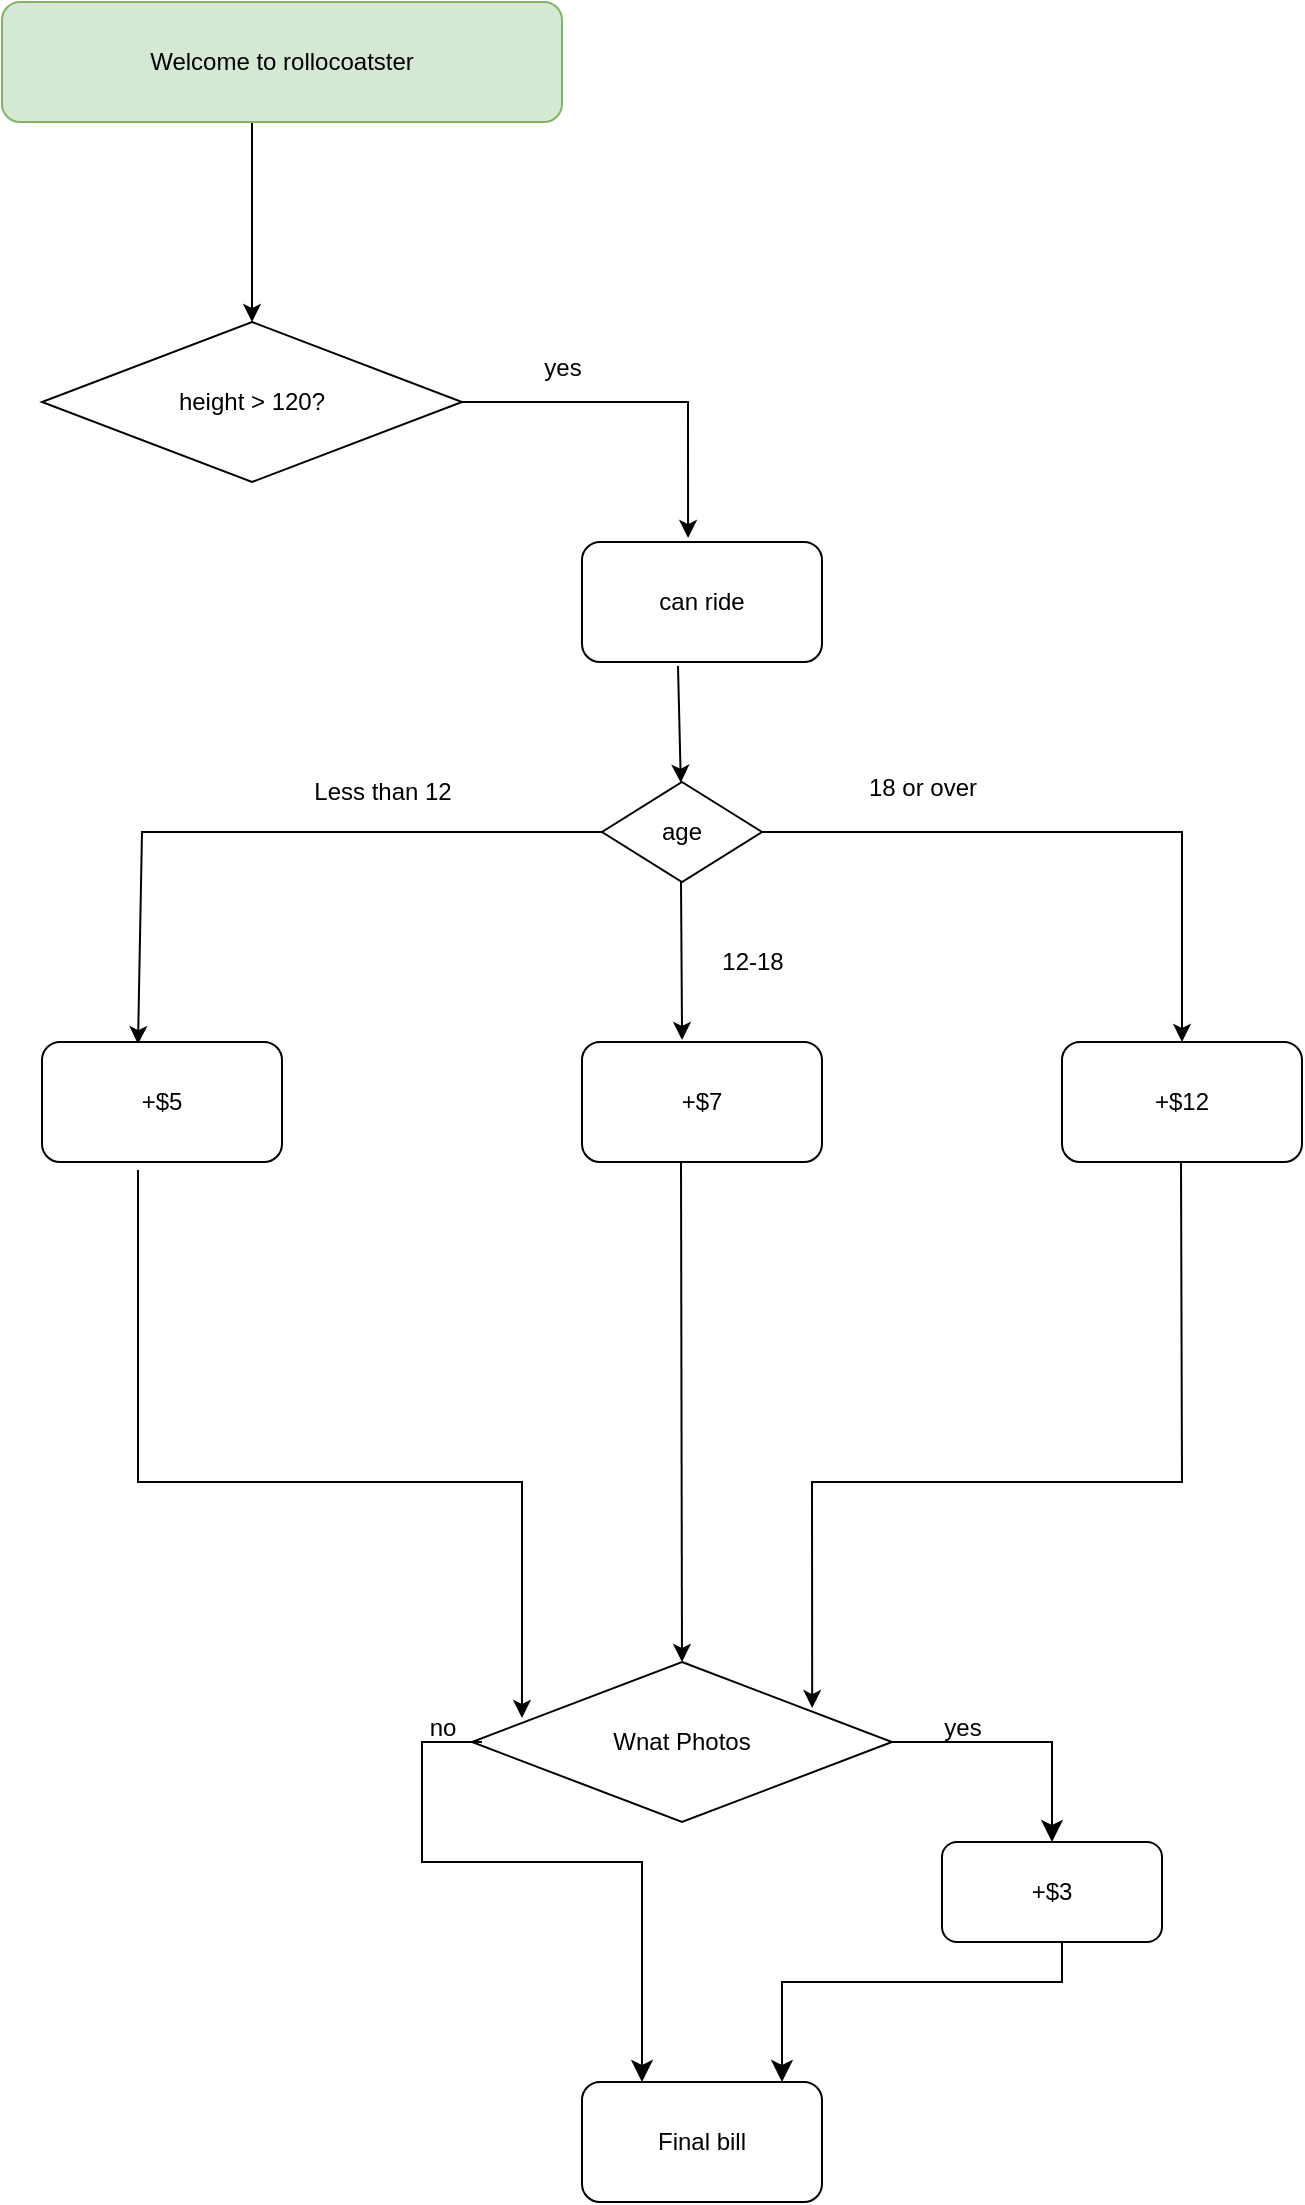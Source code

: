 <mxfile version="22.0.0" type="github">
  <diagram name="Page-1" id="Yd06M4Rt5yaO-1U2kp8S">
    <mxGraphModel dx="1434" dy="790" grid="1" gridSize="10" guides="1" tooltips="1" connect="1" arrows="1" fold="1" page="1" pageScale="1" pageWidth="850" pageHeight="1100" math="0" shadow="0">
      <root>
        <mxCell id="0" />
        <mxCell id="1" parent="0" />
        <mxCell id="uKn-QNpUoqeyclaI9VeJ-3" value="" style="endArrow=classic;html=1;rounded=0;exitX=0.5;exitY=1;exitDx=0;exitDy=0;" edge="1" parent="1">
          <mxGeometry width="50" height="50" relative="1" as="geometry">
            <mxPoint x="405" y="130" as="sourcePoint" />
            <mxPoint x="405" y="230" as="targetPoint" />
          </mxGeometry>
        </mxCell>
        <mxCell id="uKn-QNpUoqeyclaI9VeJ-5" value="height &amp;gt; 120?" style="rhombus;whiteSpace=wrap;html=1;" vertex="1" parent="1">
          <mxGeometry x="300" y="230" width="210" height="80" as="geometry" />
        </mxCell>
        <mxCell id="uKn-QNpUoqeyclaI9VeJ-10" value="yes" style="text;html=1;align=center;verticalAlign=middle;resizable=0;points=[];autosize=1;strokeColor=none;fillColor=none;" vertex="1" parent="1">
          <mxGeometry x="540" y="238" width="40" height="30" as="geometry" />
        </mxCell>
        <mxCell id="uKn-QNpUoqeyclaI9VeJ-12" value="Welcome to rollocoatster" style="rounded=1;whiteSpace=wrap;html=1;fillColor=#d5e8d4;strokeColor=#82b366;" vertex="1" parent="1">
          <mxGeometry x="280" y="70" width="280" height="60" as="geometry" />
        </mxCell>
        <mxCell id="uKn-QNpUoqeyclaI9VeJ-13" value="can ride" style="rounded=1;whiteSpace=wrap;html=1;" vertex="1" parent="1">
          <mxGeometry x="570" y="340" width="120" height="60" as="geometry" />
        </mxCell>
        <mxCell id="uKn-QNpUoqeyclaI9VeJ-14" value="" style="endArrow=classic;html=1;rounded=0;entryX=0.442;entryY=-0.033;entryDx=0;entryDy=0;entryPerimeter=0;" edge="1" parent="1" target="uKn-QNpUoqeyclaI9VeJ-13">
          <mxGeometry width="50" height="50" relative="1" as="geometry">
            <mxPoint x="510" y="270" as="sourcePoint" />
            <mxPoint x="630" y="270" as="targetPoint" />
            <Array as="points">
              <mxPoint x="623" y="270" />
            </Array>
          </mxGeometry>
        </mxCell>
        <mxCell id="uKn-QNpUoqeyclaI9VeJ-15" value="" style="endArrow=classic;html=1;rounded=0;exitX=0.4;exitY=1.033;exitDx=0;exitDy=0;exitPerimeter=0;" edge="1" parent="1" source="uKn-QNpUoqeyclaI9VeJ-13" target="uKn-QNpUoqeyclaI9VeJ-16">
          <mxGeometry width="50" height="50" relative="1" as="geometry">
            <mxPoint x="590" y="500" as="sourcePoint" />
            <mxPoint x="623" y="460" as="targetPoint" />
          </mxGeometry>
        </mxCell>
        <mxCell id="uKn-QNpUoqeyclaI9VeJ-16" value="age" style="rhombus;whiteSpace=wrap;html=1;" vertex="1" parent="1">
          <mxGeometry x="580" y="460" width="80" height="50" as="geometry" />
        </mxCell>
        <mxCell id="uKn-QNpUoqeyclaI9VeJ-17" value="" style="endArrow=classic;html=1;rounded=0;entryX=0.417;entryY=-0.017;entryDx=0;entryDy=0;entryPerimeter=0;" edge="1" parent="1" target="uKn-QNpUoqeyclaI9VeJ-22">
          <mxGeometry width="50" height="50" relative="1" as="geometry">
            <mxPoint x="619.5" y="510" as="sourcePoint" />
            <mxPoint x="620" y="560" as="targetPoint" />
          </mxGeometry>
        </mxCell>
        <mxCell id="uKn-QNpUoqeyclaI9VeJ-18" value="" style="endArrow=classic;html=1;rounded=0;exitX=1;exitY=0.5;exitDx=0;exitDy=0;" edge="1" parent="1" source="uKn-QNpUoqeyclaI9VeJ-16" target="uKn-QNpUoqeyclaI9VeJ-19">
          <mxGeometry width="50" height="50" relative="1" as="geometry">
            <mxPoint x="660" y="490" as="sourcePoint" />
            <mxPoint x="790" y="550" as="targetPoint" />
            <Array as="points">
              <mxPoint x="870" y="485" />
            </Array>
          </mxGeometry>
        </mxCell>
        <mxCell id="uKn-QNpUoqeyclaI9VeJ-19" value="+$12" style="rounded=1;whiteSpace=wrap;html=1;" vertex="1" parent="1">
          <mxGeometry x="810" y="590" width="120" height="60" as="geometry" />
        </mxCell>
        <mxCell id="uKn-QNpUoqeyclaI9VeJ-20" value="" style="endArrow=classic;html=1;rounded=0;exitX=0;exitY=0.5;exitDx=0;exitDy=0;entryX=0.4;entryY=0.017;entryDx=0;entryDy=0;entryPerimeter=0;" edge="1" parent="1" source="uKn-QNpUoqeyclaI9VeJ-16" target="uKn-QNpUoqeyclaI9VeJ-21">
          <mxGeometry width="50" height="50" relative="1" as="geometry">
            <mxPoint x="400" y="560" as="sourcePoint" />
            <mxPoint x="370" y="485" as="targetPoint" />
            <Array as="points">
              <mxPoint x="350" y="485" />
            </Array>
          </mxGeometry>
        </mxCell>
        <mxCell id="uKn-QNpUoqeyclaI9VeJ-21" value="+$5" style="rounded=1;whiteSpace=wrap;html=1;" vertex="1" parent="1">
          <mxGeometry x="300" y="590" width="120" height="60" as="geometry" />
        </mxCell>
        <mxCell id="uKn-QNpUoqeyclaI9VeJ-22" value="+$7" style="rounded=1;whiteSpace=wrap;html=1;" vertex="1" parent="1">
          <mxGeometry x="570" y="590" width="120" height="60" as="geometry" />
        </mxCell>
        <mxCell id="uKn-QNpUoqeyclaI9VeJ-23" value="" style="endArrow=classic;html=1;rounded=0;exitX=0.4;exitY=1.067;exitDx=0;exitDy=0;exitPerimeter=0;entryX=0.119;entryY=0.35;entryDx=0;entryDy=0;entryPerimeter=0;" edge="1" parent="1" source="uKn-QNpUoqeyclaI9VeJ-21" target="uKn-QNpUoqeyclaI9VeJ-28">
          <mxGeometry width="50" height="50" relative="1" as="geometry">
            <mxPoint x="380" y="680" as="sourcePoint" />
            <mxPoint x="510" y="900" as="targetPoint" />
            <Array as="points">
              <mxPoint x="348" y="810" />
              <mxPoint x="540" y="810" />
              <mxPoint x="540" y="870" />
            </Array>
          </mxGeometry>
        </mxCell>
        <mxCell id="uKn-QNpUoqeyclaI9VeJ-24" value="" style="endArrow=classic;html=1;rounded=0;exitX=0.4;exitY=1.067;exitDx=0;exitDy=0;exitPerimeter=0;entryX=0.5;entryY=0;entryDx=0;entryDy=0;" edge="1" parent="1" target="uKn-QNpUoqeyclaI9VeJ-28">
          <mxGeometry width="50" height="50" relative="1" as="geometry">
            <mxPoint x="619.5" y="650" as="sourcePoint" />
            <mxPoint x="620" y="790" as="targetPoint" />
          </mxGeometry>
        </mxCell>
        <mxCell id="uKn-QNpUoqeyclaI9VeJ-25" value="" style="endArrow=classic;html=1;rounded=0;exitX=0.4;exitY=1.067;exitDx=0;exitDy=0;exitPerimeter=0;entryX=0.81;entryY=0.288;entryDx=0;entryDy=0;entryPerimeter=0;" edge="1" parent="1" target="uKn-QNpUoqeyclaI9VeJ-28">
          <mxGeometry width="50" height="50" relative="1" as="geometry">
            <mxPoint x="869.5" y="650" as="sourcePoint" />
            <mxPoint x="680" y="810" as="targetPoint" />
            <Array as="points">
              <mxPoint x="870" y="810" />
              <mxPoint x="685" y="810" />
            </Array>
          </mxGeometry>
        </mxCell>
        <mxCell id="uKn-QNpUoqeyclaI9VeJ-28" value="Wnat Photos" style="rhombus;whiteSpace=wrap;html=1;" vertex="1" parent="1">
          <mxGeometry x="515" y="900" width="210" height="80" as="geometry" />
        </mxCell>
        <mxCell id="uKn-QNpUoqeyclaI9VeJ-30" value="" style="edgeStyle=segmentEdgeStyle;endArrow=classic;html=1;curved=0;rounded=0;endSize=8;startSize=8;sourcePerimeterSpacing=0;targetPerimeterSpacing=0;" edge="1" parent="1">
          <mxGeometry width="100" relative="1" as="geometry">
            <mxPoint x="520" y="940" as="sourcePoint" />
            <mxPoint x="600" y="1110" as="targetPoint" />
            <Array as="points">
              <mxPoint x="490" y="940" />
              <mxPoint x="490" y="1000" />
              <mxPoint x="600" y="1000" />
            </Array>
          </mxGeometry>
        </mxCell>
        <mxCell id="uKn-QNpUoqeyclaI9VeJ-32" value="" style="edgeStyle=segmentEdgeStyle;endArrow=classic;html=1;curved=0;rounded=0;endSize=8;startSize=8;sourcePerimeterSpacing=0;targetPerimeterSpacing=0;" edge="1" parent="1">
          <mxGeometry width="100" relative="1" as="geometry">
            <mxPoint x="725" y="940" as="sourcePoint" />
            <mxPoint x="805" y="990" as="targetPoint" />
            <Array as="points">
              <mxPoint x="805" y="940" />
            </Array>
          </mxGeometry>
        </mxCell>
        <mxCell id="uKn-QNpUoqeyclaI9VeJ-33" value="+$3" style="rounded=1;whiteSpace=wrap;html=1;" vertex="1" parent="1">
          <mxGeometry x="750" y="990" width="110" height="50" as="geometry" />
        </mxCell>
        <mxCell id="uKn-QNpUoqeyclaI9VeJ-37" value="" style="edgeStyle=segmentEdgeStyle;endArrow=classic;html=1;curved=0;rounded=0;endSize=8;startSize=8;sourcePerimeterSpacing=0;targetPerimeterSpacing=0;" edge="1" parent="1">
          <mxGeometry width="100" relative="1" as="geometry">
            <mxPoint x="810" y="1040" as="sourcePoint" />
            <mxPoint x="670" y="1110" as="targetPoint" />
            <Array as="points">
              <mxPoint x="810" y="1060" />
              <mxPoint x="670" y="1060" />
              <mxPoint x="670" y="1100" />
            </Array>
          </mxGeometry>
        </mxCell>
        <mxCell id="uKn-QNpUoqeyclaI9VeJ-39" value="Final bill" style="rounded=1;whiteSpace=wrap;html=1;" vertex="1" parent="1">
          <mxGeometry x="570" y="1110" width="120" height="60" as="geometry" />
        </mxCell>
        <mxCell id="uKn-QNpUoqeyclaI9VeJ-40" value="Less than 12" style="text;html=1;align=center;verticalAlign=middle;resizable=0;points=[];autosize=1;strokeColor=none;fillColor=none;" vertex="1" parent="1">
          <mxGeometry x="425" y="450" width="90" height="30" as="geometry" />
        </mxCell>
        <mxCell id="uKn-QNpUoqeyclaI9VeJ-41" value="18 or over" style="text;html=1;align=center;verticalAlign=middle;resizable=0;points=[];autosize=1;strokeColor=none;fillColor=none;" vertex="1" parent="1">
          <mxGeometry x="700" y="448" width="80" height="30" as="geometry" />
        </mxCell>
        <mxCell id="uKn-QNpUoqeyclaI9VeJ-42" value="12-18" style="text;html=1;align=center;verticalAlign=middle;resizable=0;points=[];autosize=1;strokeColor=none;fillColor=none;" vertex="1" parent="1">
          <mxGeometry x="630" y="535" width="50" height="30" as="geometry" />
        </mxCell>
        <mxCell id="uKn-QNpUoqeyclaI9VeJ-43" value="no" style="text;html=1;align=center;verticalAlign=middle;resizable=0;points=[];autosize=1;strokeColor=none;fillColor=none;" vertex="1" parent="1">
          <mxGeometry x="480" y="918" width="40" height="30" as="geometry" />
        </mxCell>
        <mxCell id="uKn-QNpUoqeyclaI9VeJ-44" value="yes" style="text;html=1;align=center;verticalAlign=middle;resizable=0;points=[];autosize=1;strokeColor=none;fillColor=none;" vertex="1" parent="1">
          <mxGeometry x="740" y="918" width="40" height="30" as="geometry" />
        </mxCell>
      </root>
    </mxGraphModel>
  </diagram>
</mxfile>
